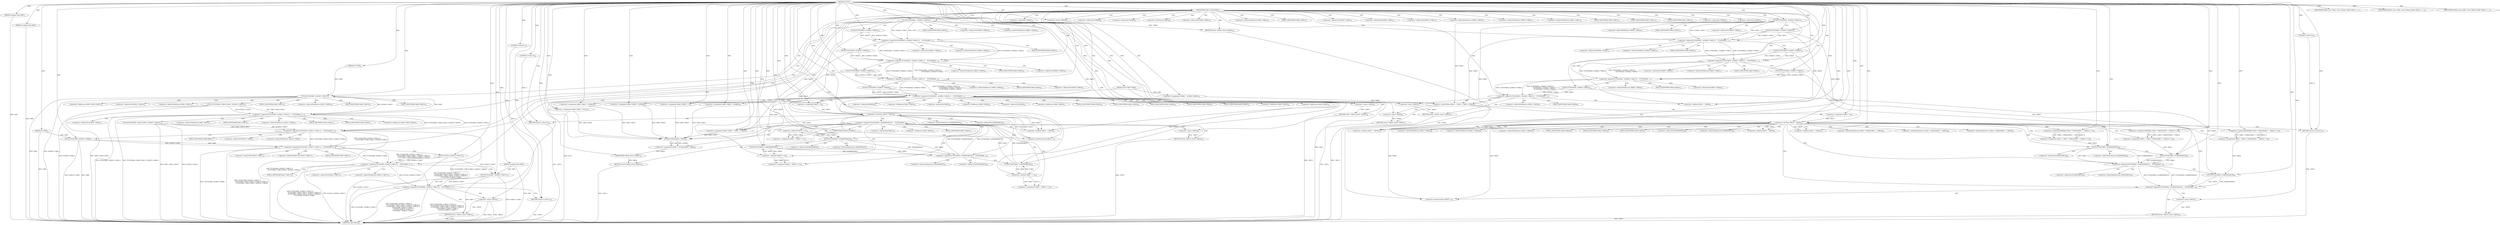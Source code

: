 digraph "FUN1" {  
"8" [label = <(METHOD,FUN1)<SUB>1</SUB>> ]
"393" [label = <(METHOD_RETURN,int)<SUB>1</SUB>> ]
"9" [label = <(PARAM,unsigned long VAR1)<SUB>1</SUB>> ]
"10" [label = <(PARAM,unsigned long VAR2)<SUB>1</SUB>> ]
"11" [label = <(PARAM,struct VAR3 *VAR4)<SUB>2</SUB>> ]
"12" [label = <(PARAM,int VAR5)<SUB>3</SUB>> ]
"13" [label = <(PARAM,int VAR6)<SUB>3</SUB>> ]
"14" [label = <(PARAM,unsigned long VAR7)<SUB>3</SUB>> ]
"17" [label = <(IDENTIFIER,VAR1,switch(VAR1))<SUB>5</SUB>> ]
"20" [label = <(IDENTIFIER,VAR8,{
	case VAR8: {
		struct fbtype VAR9 *VAR10 = (...)<SUB>6</SUB>> ]
"80" [label = <(IDENTIFIER,VAR19,{
	case VAR8: {
		struct fbtype VAR9 *VAR10 = (...)<SUB>18</SUB>> ]
"242" [label = <(IDENTIFIER,VAR38,{
	case VAR8: {
		struct fbtype VAR9 *VAR10 = (...)<SUB>62</SUB>> ]
"390" [label = <(RETURN,return -VAR40;,return -VAR40;)<SUB>96</SUB>> ]
"77" [label = <(RETURN,return 0;,return 0;)<SUB>16</SUB>> ]
"141" [label = <(&lt;operator&gt;.assignment,VAR21.VAR34 = 1)<SUB>38</SUB>> ]
"146" [label = <(&lt;operator&gt;.assignment,VAR21.VAR22 = &amp;VAR22)<SUB>39</SUB>> ]
"152" [label = <(&lt;operator&gt;.assignment,VAR21.VAR23 = &amp;VAR23)<SUB>40</SUB>> ]
"158" [label = <(&lt;operator&gt;.assignment,VAR21.VAR24 = &amp;VAR24)<SUB>41</SUB>> ]
"164" [label = <(&lt;operator&gt;.assignment,VAR21.VAR35 = NULL)<SUB>42</SUB>> ]
"239" [label = <(RETURN,return 0;,return 0;)<SUB>60</SUB>> ]
"255" [label = <(&lt;operator&gt;.assignment,*VAR21 = &amp;VAR4-&gt;VAR21)<SUB>67</SUB>> ]
"387" [label = <(RETURN,return 0;,return 0;)<SUB>93</SUB>> ]
"391" [label = <(&lt;operator&gt;.minus,-VAR40)<SUB>96</SUB>> ]
"24" [label = <(&lt;operator&gt;.logicalOr,FUN2(VAR5, &amp;VAR10-&gt;VAR11) ||
		    FUN3(VAR4-&gt;V...)<SUB>9</SUB>> ]
"78" [label = <(LITERAL,0,return 0;)<SUB>16</SUB>> ]
"103" [label = <(&lt;operator&gt;.logicalOr,FUN4(VAR31, &amp;VAR20-&gt;VAR31) ||
 		    FUN5(VAR32...)<SUB>31</SUB>> ]
"174" [label = <(&lt;operator&gt;.lessThan,VAR33 &lt; VAR32)<SUB>43</SUB>> ]
"177" [label = <(&lt;operator&gt;.postIncrement,VAR33++)<SUB>43</SUB>> ]
"240" [label = <(LITERAL,0,return 0;)<SUB>60</SUB>> ]
"268" [label = <(&lt;operator&gt;.logicalOr,FUN4(VAR31, &amp;VAR20-&gt;VAR31) ||
		    FUN5(VAR32,...)<SUB>74</SUB>> ]
"307" [label = <(&lt;operator&gt;.greaterThan,VAR31 + VAR32 &gt; VAR21-&gt;VAR34)<SUB>81</SUB>> ]
"323" [label = <(&lt;operator&gt;.lessThan,VAR33 &lt; VAR32)<SUB>84</SUB>> ]
"326" [label = <(&lt;operator&gt;.postIncrement,VAR33++)<SUB>84</SUB>> ]
"388" [label = <(LITERAL,0,return 0;)<SUB>93</SUB>> ]
"74" [label = <(RETURN,return -VAR18;,return -VAR18;)<SUB>15</SUB>> ]
"138" [label = <(RETURN,return -VAR18;,return -VAR18;)<SUB>36</SUB>> ]
"171" [label = <(&lt;operator&gt;.assignment,VAR33 = 0)<SUB>43</SUB>> ]
"206" [label = <(&lt;operator&gt;.assignment,VAR22 = VAR25 &lt;&lt; 8)<SUB>51</SUB>> ]
"211" [label = <(&lt;operator&gt;.assignment,VAR23 = VAR26 &lt;&lt; 8)<SUB>52</SUB>> ]
"216" [label = <(&lt;operator&gt;.assignment,VAR24 = VAR27 &lt;&lt; 8)<SUB>53</SUB>> ]
"221" [label = <(&lt;operator&gt;.assignment,VAR21.VAR37 = VAR31 + VAR33)<SUB>55</SUB>> ]
"228" [label = <(&lt;operator&gt;.assignment,VAR36 = FUN6(&amp;VAR21, VAR4))<SUB>56</SUB>> ]
"303" [label = <(RETURN,return -VAR18;,return -VAR18;)<SUB>79</SUB>> ]
"315" [label = <(RETURN,return -VAR40;,return -VAR40;)<SUB>82</SUB>> ]
"320" [label = <(&lt;operator&gt;.assignment,VAR33 = 0)<SUB>84</SUB>> ]
"329" [label = <(&lt;operator&gt;.assignment,VAR22 = VAR21-&gt;VAR22[VAR31 + VAR33] &gt;&gt; 8)<SUB>85</SUB>> ]
"340" [label = <(&lt;operator&gt;.assignment,VAR23 = VAR21-&gt;VAR23[VAR31 + VAR33] &gt;&gt; 8)<SUB>86</SUB>> ]
"351" [label = <(&lt;operator&gt;.assignment,VAR24 = VAR21-&gt;VAR24[VAR31 + VAR33] &gt;&gt; 8)<SUB>87</SUB>> ]
"25" [label = <(&lt;operator&gt;.logicalOr,FUN2(VAR5, &amp;VAR10-&gt;VAR11) ||
		    FUN3(VAR4-&gt;V...)<SUB>9</SUB>> ]
"67" [label = <(FUN3,FUN3(VAR7, &amp;VAR10-&gt;VAR17))<SUB>14</SUB>> ]
"75" [label = <(&lt;operator&gt;.minus,-VAR18)<SUB>15</SUB>> ]
"104" [label = <(&lt;operator&gt;.logicalOr,FUN4(VAR31, &amp;VAR20-&gt;VAR31) ||
 		    FUN5(VAR32...)<SUB>31</SUB>> ]
"131" [label = <(FUN5,FUN5(VAR30, &amp;VAR20-&gt;VAR24))<SUB>35</SUB>> ]
"139" [label = <(&lt;operator&gt;.minus,-VAR18)<SUB>36</SUB>> ]
"182" [label = <(&lt;operator&gt;.logicalOr,FUN4(VAR25, &amp;VAR28[VAR33]) ||
			    FUN4(VAR26...)<SUB>46</SUB>> ]
"235" [label = <(IDENTIFIER,VAR36,if (VAR36))<SUB>57</SUB>> ]
"269" [label = <(&lt;operator&gt;.logicalOr,FUN4(VAR31, &amp;VAR20-&gt;VAR31) ||
		    FUN5(VAR32,...)<SUB>74</SUB>> ]
"296" [label = <(FUN5,FUN5(VAR30, &amp;VAR20-&gt;VAR24))<SUB>78</SUB>> ]
"304" [label = <(&lt;operator&gt;.minus,-VAR18)<SUB>79</SUB>> ]
"308" [label = <(&lt;operator&gt;.addition,VAR31 + VAR32)<SUB>81</SUB>> ]
"316" [label = <(&lt;operator&gt;.minus,-VAR40)<SUB>82</SUB>> ]
"363" [label = <(&lt;operator&gt;.logicalOr,FUN2(VAR22, &amp;VAR28[VAR33]) ||
			    FUN2(VAR23...)<SUB>88</SUB>> ]
"26" [label = <(&lt;operator&gt;.logicalOr,FUN2(VAR5, &amp;VAR10-&gt;VAR11) ||
		    FUN3(VAR4-&gt;V...)<SUB>9</SUB>> ]
"61" [label = <(FUN3,FUN3(0, &amp;VAR10-&gt;VAR17))<SUB>13</SUB>> ]
"105" [label = <(&lt;operator&gt;.logicalOr,FUN4(VAR31, &amp;VAR20-&gt;VAR31) ||
 		    FUN5(VAR32...)<SUB>31</SUB>> ]
"125" [label = <(FUN5,FUN5(VAR29, &amp;VAR20-&gt;VAR23))<SUB>34</SUB>> ]
"203" [label = <(RETURN,return -VAR18;,return -VAR18;)<SUB>49</SUB>> ]
"208" [label = <(&lt;operator&gt;.shiftLeft,VAR25 &lt;&lt; 8)<SUB>51</SUB>> ]
"213" [label = <(&lt;operator&gt;.shiftLeft,VAR26 &lt;&lt; 8)<SUB>52</SUB>> ]
"218" [label = <(&lt;operator&gt;.shiftLeft,VAR27 &lt;&lt; 8)<SUB>53</SUB>> ]
"225" [label = <(&lt;operator&gt;.addition,VAR31 + VAR33)<SUB>55</SUB>> ]
"230" [label = <(FUN6,FUN6(&amp;VAR21, VAR4))<SUB>56</SUB>> ]
"237" [label = <(RETURN,return VAR36;,return VAR36;)<SUB>58</SUB>> ]
"270" [label = <(&lt;operator&gt;.logicalOr,FUN4(VAR31, &amp;VAR20-&gt;VAR31) ||
		    FUN5(VAR32,...)<SUB>74</SUB>> ]
"290" [label = <(FUN5,FUN5(VAR29, &amp;VAR20-&gt;VAR23))<SUB>77</SUB>> ]
"331" [label = <(&lt;operator&gt;.arithmeticShiftRight,VAR21-&gt;VAR22[VAR31 + VAR33] &gt;&gt; 8)<SUB>85</SUB>> ]
"342" [label = <(&lt;operator&gt;.arithmeticShiftRight,VAR21-&gt;VAR23[VAR31 + VAR33] &gt;&gt; 8)<SUB>86</SUB>> ]
"353" [label = <(&lt;operator&gt;.arithmeticShiftRight,VAR21-&gt;VAR24[VAR31 + VAR33] &gt;&gt; 8)<SUB>87</SUB>> ]
"384" [label = <(RETURN,return -VAR18;,return -VAR18;)<SUB>91</SUB>> ]
"27" [label = <(&lt;operator&gt;.logicalOr,FUN2(VAR5, &amp;VAR10-&gt;VAR11) ||
		    FUN3(VAR4-&gt;V...)<SUB>9</SUB>> ]
"55" [label = <(FUN3,FUN3(VAR6, &amp;VAR10-&gt;VAR6))<SUB>12</SUB>> ]
"106" [label = <(&lt;operator&gt;.logicalOr,FUN4(VAR31, &amp;VAR20-&gt;VAR31) ||
 		    FUN5(VAR32...)<SUB>31</SUB>> ]
"119" [label = <(FUN5,FUN5(VAR28, &amp;VAR20-&gt;VAR22))<SUB>33</SUB>> ]
"183" [label = <(&lt;operator&gt;.logicalOr,FUN4(VAR25, &amp;VAR28[VAR33]) ||
			    FUN4(VAR26...)<SUB>46</SUB>> ]
"196" [label = <(FUN4,FUN4(VAR27, &amp;VAR30[VAR33]))<SUB>48</SUB>> ]
"204" [label = <(&lt;operator&gt;.minus,-VAR18)<SUB>49</SUB>> ]
"238" [label = <(IDENTIFIER,VAR36,return VAR36;)<SUB>58</SUB>> ]
"271" [label = <(&lt;operator&gt;.logicalOr,FUN4(VAR31, &amp;VAR20-&gt;VAR31) ||
		    FUN5(VAR32,...)<SUB>74</SUB>> ]
"284" [label = <(FUN5,FUN5(VAR28, &amp;VAR20-&gt;VAR22))<SUB>76</SUB>> ]
"364" [label = <(&lt;operator&gt;.logicalOr,FUN2(VAR22, &amp;VAR28[VAR33]) ||
			    FUN2(VAR23...)<SUB>88</SUB>> ]
"377" [label = <(FUN2,FUN2(VAR24, &amp;VAR30[VAR33]))<SUB>90</SUB>> ]
"385" [label = <(&lt;operator&gt;.minus,-VAR18)<SUB>91</SUB>> ]
"28" [label = <(&lt;operator&gt;.logicalOr,FUN2(VAR5, &amp;VAR10-&gt;VAR11) ||
		    FUN3(VAR4-&gt;V...)<SUB>9</SUB>> ]
"45" [label = <(FUN3,FUN3(VAR4-&gt;VAR12.VAR15, &amp;VAR10-&gt;VAR16))<SUB>11</SUB>> ]
"107" [label = <(FUN4,FUN4(VAR31, &amp;VAR20-&gt;VAR31))<SUB>31</SUB>> ]
"113" [label = <(FUN5,FUN5(VAR32, &amp;VAR20-&gt;VAR32))<SUB>32</SUB>> ]
"184" [label = <(FUN4,FUN4(VAR25, &amp;VAR28[VAR33]))<SUB>46</SUB>> ]
"190" [label = <(FUN4,FUN4(VAR26, &amp;VAR29[VAR33]))<SUB>47</SUB>> ]
"272" [label = <(FUN4,FUN4(VAR31, &amp;VAR20-&gt;VAR31))<SUB>74</SUB>> ]
"278" [label = <(FUN5,FUN5(VAR32, &amp;VAR20-&gt;VAR32))<SUB>75</SUB>> ]
"336" [label = <(&lt;operator&gt;.addition,VAR31 + VAR33)<SUB>85</SUB>> ]
"347" [label = <(&lt;operator&gt;.addition,VAR31 + VAR33)<SUB>86</SUB>> ]
"358" [label = <(&lt;operator&gt;.addition,VAR31 + VAR33)<SUB>87</SUB>> ]
"365" [label = <(FUN2,FUN2(VAR22, &amp;VAR28[VAR33]))<SUB>88</SUB>> ]
"371" [label = <(FUN2,FUN2(VAR23, &amp;VAR29[VAR33]))<SUB>89</SUB>> ]
"29" [label = <(FUN2,FUN2(VAR5, &amp;VAR10-&gt;VAR11))<SUB>9</SUB>> ]
"35" [label = <(FUN3,FUN3(VAR4-&gt;VAR12.VAR13, &amp;VAR10-&gt;VAR14))<SUB>10</SUB>> ]
"91" [label = <(&lt;operator&gt;.indirection,*VAR28)<SUB>23</SUB>> ]
"94" [label = <(&lt;operator&gt;.indirection,*VAR29)<SUB>24</SUB>> ]
"97" [label = <(&lt;operator&gt;.indirection,*VAR30)<SUB>25</SUB>> ]
"246" [label = <(&lt;operator&gt;.indirection,*VAR28)<SUB>64</SUB>> ]
"249" [label = <(&lt;operator&gt;.indirection,*VAR29)<SUB>65</SUB>> ]
"252" [label = <(&lt;operator&gt;.indirection,*VAR30)<SUB>66</SUB>> ]
"142" [label = <(&lt;operator&gt;.fieldAccess,VAR21.VAR34)<SUB>38</SUB>> ]
"147" [label = <(&lt;operator&gt;.fieldAccess,VAR21.VAR22)<SUB>39</SUB>> ]
"150" [label = <(&lt;operator&gt;.addressOf,&amp;VAR22)<SUB>39</SUB>> ]
"153" [label = <(&lt;operator&gt;.fieldAccess,VAR21.VAR23)<SUB>40</SUB>> ]
"156" [label = <(&lt;operator&gt;.addressOf,&amp;VAR23)<SUB>40</SUB>> ]
"159" [label = <(&lt;operator&gt;.fieldAccess,VAR21.VAR24)<SUB>41</SUB>> ]
"162" [label = <(&lt;operator&gt;.addressOf,&amp;VAR24)<SUB>41</SUB>> ]
"165" [label = <(&lt;operator&gt;.fieldAccess,VAR21.VAR35)<SUB>42</SUB>> ]
"257" [label = <(&lt;operator&gt;.addressOf,&amp;VAR4-&gt;VAR21)<SUB>67</SUB>> ]
"144" [label = <(FIELD_IDENTIFIER,VAR34,VAR34)<SUB>38</SUB>> ]
"149" [label = <(FIELD_IDENTIFIER,VAR22,VAR22)<SUB>39</SUB>> ]
"155" [label = <(FIELD_IDENTIFIER,VAR23,VAR23)<SUB>40</SUB>> ]
"161" [label = <(FIELD_IDENTIFIER,VAR24,VAR24)<SUB>41</SUB>> ]
"167" [label = <(FIELD_IDENTIFIER,VAR35,VAR35)<SUB>42</SUB>> ]
"258" [label = <(&lt;operator&gt;.indirectFieldAccess,VAR4-&gt;VAR21)<SUB>67</SUB>> ]
"311" [label = <(&lt;operator&gt;.indirectFieldAccess,VAR21-&gt;VAR34)<SUB>81</SUB>> ]
"69" [label = <(&lt;operator&gt;.addressOf,&amp;VAR10-&gt;VAR17)<SUB>14</SUB>> ]
"133" [label = <(&lt;operator&gt;.addressOf,&amp;VAR20-&gt;VAR24)<SUB>35</SUB>> ]
"222" [label = <(&lt;operator&gt;.fieldAccess,VAR21.VAR37)<SUB>55</SUB>> ]
"260" [label = <(FIELD_IDENTIFIER,VAR21,VAR21)<SUB>67</SUB>> ]
"298" [label = <(&lt;operator&gt;.addressOf,&amp;VAR20-&gt;VAR24)<SUB>78</SUB>> ]
"313" [label = <(FIELD_IDENTIFIER,VAR34,VAR34)<SUB>81</SUB>> ]
"63" [label = <(&lt;operator&gt;.addressOf,&amp;VAR10-&gt;VAR17)<SUB>13</SUB>> ]
"70" [label = <(&lt;operator&gt;.indirectFieldAccess,VAR10-&gt;VAR17)<SUB>14</SUB>> ]
"127" [label = <(&lt;operator&gt;.addressOf,&amp;VAR20-&gt;VAR23)<SUB>34</SUB>> ]
"134" [label = <(&lt;operator&gt;.indirectFieldAccess,VAR20-&gt;VAR24)<SUB>35</SUB>> ]
"224" [label = <(FIELD_IDENTIFIER,VAR37,VAR37)<SUB>55</SUB>> ]
"231" [label = <(&lt;operator&gt;.addressOf,&amp;VAR21)<SUB>56</SUB>> ]
"292" [label = <(&lt;operator&gt;.addressOf,&amp;VAR20-&gt;VAR23)<SUB>77</SUB>> ]
"299" [label = <(&lt;operator&gt;.indirectFieldAccess,VAR20-&gt;VAR24)<SUB>78</SUB>> ]
"332" [label = <(&lt;operator&gt;.indirectIndexAccess,VAR21-&gt;VAR22[VAR31 + VAR33])<SUB>85</SUB>> ]
"343" [label = <(&lt;operator&gt;.indirectIndexAccess,VAR21-&gt;VAR23[VAR31 + VAR33])<SUB>86</SUB>> ]
"354" [label = <(&lt;operator&gt;.indirectIndexAccess,VAR21-&gt;VAR24[VAR31 + VAR33])<SUB>87</SUB>> ]
"57" [label = <(&lt;operator&gt;.addressOf,&amp;VAR10-&gt;VAR6)<SUB>12</SUB>> ]
"64" [label = <(&lt;operator&gt;.indirectFieldAccess,VAR10-&gt;VAR17)<SUB>13</SUB>> ]
"72" [label = <(FIELD_IDENTIFIER,VAR17,VAR17)<SUB>14</SUB>> ]
"121" [label = <(&lt;operator&gt;.addressOf,&amp;VAR20-&gt;VAR22)<SUB>33</SUB>> ]
"128" [label = <(&lt;operator&gt;.indirectFieldAccess,VAR20-&gt;VAR23)<SUB>34</SUB>> ]
"136" [label = <(FIELD_IDENTIFIER,VAR24,VAR24)<SUB>35</SUB>> ]
"198" [label = <(&lt;operator&gt;.addressOf,&amp;VAR30[VAR33])<SUB>48</SUB>> ]
"286" [label = <(&lt;operator&gt;.addressOf,&amp;VAR20-&gt;VAR22)<SUB>76</SUB>> ]
"293" [label = <(&lt;operator&gt;.indirectFieldAccess,VAR20-&gt;VAR23)<SUB>77</SUB>> ]
"301" [label = <(FIELD_IDENTIFIER,VAR24,VAR24)<SUB>78</SUB>> ]
"333" [label = <(&lt;operator&gt;.indirectFieldAccess,VAR21-&gt;VAR22)<SUB>85</SUB>> ]
"344" [label = <(&lt;operator&gt;.indirectFieldAccess,VAR21-&gt;VAR23)<SUB>86</SUB>> ]
"355" [label = <(&lt;operator&gt;.indirectFieldAccess,VAR21-&gt;VAR24)<SUB>87</SUB>> ]
"379" [label = <(&lt;operator&gt;.addressOf,&amp;VAR30[VAR33])<SUB>90</SUB>> ]
"46" [label = <(&lt;operator&gt;.fieldAccess,VAR4-&gt;VAR12.VAR15)<SUB>11</SUB>> ]
"51" [label = <(&lt;operator&gt;.addressOf,&amp;VAR10-&gt;VAR16)<SUB>11</SUB>> ]
"58" [label = <(&lt;operator&gt;.indirectFieldAccess,VAR10-&gt;VAR6)<SUB>12</SUB>> ]
"66" [label = <(FIELD_IDENTIFIER,VAR17,VAR17)<SUB>13</SUB>> ]
"109" [label = <(&lt;operator&gt;.addressOf,&amp;VAR20-&gt;VAR31)<SUB>31</SUB>> ]
"115" [label = <(&lt;operator&gt;.addressOf,&amp;VAR20-&gt;VAR32)<SUB>32</SUB>> ]
"122" [label = <(&lt;operator&gt;.indirectFieldAccess,VAR20-&gt;VAR22)<SUB>33</SUB>> ]
"130" [label = <(FIELD_IDENTIFIER,VAR23,VAR23)<SUB>34</SUB>> ]
"186" [label = <(&lt;operator&gt;.addressOf,&amp;VAR28[VAR33])<SUB>46</SUB>> ]
"192" [label = <(&lt;operator&gt;.addressOf,&amp;VAR29[VAR33])<SUB>47</SUB>> ]
"199" [label = <(&lt;operator&gt;.indirectIndexAccess,VAR30[VAR33])<SUB>48</SUB>> ]
"274" [label = <(&lt;operator&gt;.addressOf,&amp;VAR20-&gt;VAR31)<SUB>74</SUB>> ]
"280" [label = <(&lt;operator&gt;.addressOf,&amp;VAR20-&gt;VAR32)<SUB>75</SUB>> ]
"287" [label = <(&lt;operator&gt;.indirectFieldAccess,VAR20-&gt;VAR22)<SUB>76</SUB>> ]
"295" [label = <(FIELD_IDENTIFIER,VAR23,VAR23)<SUB>77</SUB>> ]
"335" [label = <(FIELD_IDENTIFIER,VAR22,VAR22)<SUB>85</SUB>> ]
"346" [label = <(FIELD_IDENTIFIER,VAR23,VAR23)<SUB>86</SUB>> ]
"357" [label = <(FIELD_IDENTIFIER,VAR24,VAR24)<SUB>87</SUB>> ]
"367" [label = <(&lt;operator&gt;.addressOf,&amp;VAR28[VAR33])<SUB>88</SUB>> ]
"373" [label = <(&lt;operator&gt;.addressOf,&amp;VAR29[VAR33])<SUB>89</SUB>> ]
"380" [label = <(&lt;operator&gt;.indirectIndexAccess,VAR30[VAR33])<SUB>90</SUB>> ]
"31" [label = <(&lt;operator&gt;.addressOf,&amp;VAR10-&gt;VAR11)<SUB>9</SUB>> ]
"36" [label = <(&lt;operator&gt;.fieldAccess,VAR4-&gt;VAR12.VAR13)<SUB>10</SUB>> ]
"41" [label = <(&lt;operator&gt;.addressOf,&amp;VAR10-&gt;VAR14)<SUB>10</SUB>> ]
"47" [label = <(&lt;operator&gt;.indirectFieldAccess,VAR4-&gt;VAR12)<SUB>11</SUB>> ]
"50" [label = <(FIELD_IDENTIFIER,VAR15,VAR15)<SUB>11</SUB>> ]
"52" [label = <(&lt;operator&gt;.indirectFieldAccess,VAR10-&gt;VAR16)<SUB>11</SUB>> ]
"60" [label = <(FIELD_IDENTIFIER,VAR6,VAR6)<SUB>12</SUB>> ]
"110" [label = <(&lt;operator&gt;.indirectFieldAccess,VAR20-&gt;VAR31)<SUB>31</SUB>> ]
"116" [label = <(&lt;operator&gt;.indirectFieldAccess,VAR20-&gt;VAR32)<SUB>32</SUB>> ]
"124" [label = <(FIELD_IDENTIFIER,VAR22,VAR22)<SUB>33</SUB>> ]
"187" [label = <(&lt;operator&gt;.indirectIndexAccess,VAR28[VAR33])<SUB>46</SUB>> ]
"193" [label = <(&lt;operator&gt;.indirectIndexAccess,VAR29[VAR33])<SUB>47</SUB>> ]
"275" [label = <(&lt;operator&gt;.indirectFieldAccess,VAR20-&gt;VAR31)<SUB>74</SUB>> ]
"281" [label = <(&lt;operator&gt;.indirectFieldAccess,VAR20-&gt;VAR32)<SUB>75</SUB>> ]
"289" [label = <(FIELD_IDENTIFIER,VAR22,VAR22)<SUB>76</SUB>> ]
"368" [label = <(&lt;operator&gt;.indirectIndexAccess,VAR28[VAR33])<SUB>88</SUB>> ]
"374" [label = <(&lt;operator&gt;.indirectIndexAccess,VAR29[VAR33])<SUB>89</SUB>> ]
"32" [label = <(&lt;operator&gt;.indirectFieldAccess,VAR10-&gt;VAR11)<SUB>9</SUB>> ]
"37" [label = <(&lt;operator&gt;.indirectFieldAccess,VAR4-&gt;VAR12)<SUB>10</SUB>> ]
"40" [label = <(FIELD_IDENTIFIER,VAR13,VAR13)<SUB>10</SUB>> ]
"42" [label = <(&lt;operator&gt;.indirectFieldAccess,VAR10-&gt;VAR14)<SUB>10</SUB>> ]
"49" [label = <(FIELD_IDENTIFIER,VAR12,VAR12)<SUB>11</SUB>> ]
"54" [label = <(FIELD_IDENTIFIER,VAR16,VAR16)<SUB>11</SUB>> ]
"112" [label = <(FIELD_IDENTIFIER,VAR31,VAR31)<SUB>31</SUB>> ]
"118" [label = <(FIELD_IDENTIFIER,VAR32,VAR32)<SUB>32</SUB>> ]
"277" [label = <(FIELD_IDENTIFIER,VAR31,VAR31)<SUB>74</SUB>> ]
"283" [label = <(FIELD_IDENTIFIER,VAR32,VAR32)<SUB>75</SUB>> ]
"34" [label = <(FIELD_IDENTIFIER,VAR11,VAR11)<SUB>9</SUB>> ]
"39" [label = <(FIELD_IDENTIFIER,VAR12,VAR12)<SUB>10</SUB>> ]
"44" [label = <(FIELD_IDENTIFIER,VAR14,VAR14)<SUB>10</SUB>> ]
  "74" -> "393"  [ label = "DDG: &lt;RET&gt;"] 
  "77" -> "393"  [ label = "DDG: &lt;RET&gt;"] 
  "239" -> "393"  [ label = "DDG: &lt;RET&gt;"] 
  "237" -> "393"  [ label = "DDG: &lt;RET&gt;"] 
  "315" -> "393"  [ label = "DDG: &lt;RET&gt;"] 
  "203" -> "393"  [ label = "DDG: &lt;RET&gt;"] 
  "303" -> "393"  [ label = "DDG: &lt;RET&gt;"] 
  "387" -> "393"  [ label = "DDG: &lt;RET&gt;"] 
  "390" -> "393"  [ label = "DDG: &lt;RET&gt;"] 
  "384" -> "393"  [ label = "DDG: &lt;RET&gt;"] 
  "138" -> "393"  [ label = "DDG: &lt;RET&gt;"] 
  "9" -> "393"  [ label = "DDG: VAR1"] 
  "10" -> "393"  [ label = "DDG: VAR2"] 
  "11" -> "393"  [ label = "DDG: VAR4"] 
  "13" -> "393"  [ label = "DDG: VAR6"] 
  "14" -> "393"  [ label = "DDG: VAR7"] 
  "29" -> "393"  [ label = "DDG: VAR5"] 
  "29" -> "393"  [ label = "DDG: &amp;VAR10-&gt;VAR11"] 
  "28" -> "393"  [ label = "DDG: FUN2(VAR5, &amp;VAR10-&gt;VAR11)"] 
  "35" -> "393"  [ label = "DDG: VAR4-&gt;VAR12.VAR13"] 
  "35" -> "393"  [ label = "DDG: &amp;VAR10-&gt;VAR14"] 
  "28" -> "393"  [ label = "DDG: FUN3(VAR4-&gt;VAR12.VAR13, &amp;VAR10-&gt;VAR14)"] 
  "27" -> "393"  [ label = "DDG: FUN2(VAR5, &amp;VAR10-&gt;VAR11) ||
		    FUN3(VAR4-&gt;VAR12.VAR13, &amp;VAR10-&gt;VAR14)"] 
  "45" -> "393"  [ label = "DDG: VAR4-&gt;VAR12.VAR15"] 
  "45" -> "393"  [ label = "DDG: &amp;VAR10-&gt;VAR16"] 
  "27" -> "393"  [ label = "DDG: FUN3(VAR4-&gt;VAR12.VAR15, &amp;VAR10-&gt;VAR16)"] 
  "26" -> "393"  [ label = "DDG: FUN2(VAR5, &amp;VAR10-&gt;VAR11) ||
		    FUN3(VAR4-&gt;VAR12.VAR13, &amp;VAR10-&gt;VAR14) ||
		    FUN3(VAR4-&gt;VAR12.VAR15, &amp;VAR10-&gt;VAR16)"] 
  "55" -> "393"  [ label = "DDG: VAR6"] 
  "55" -> "393"  [ label = "DDG: &amp;VAR10-&gt;VAR6"] 
  "26" -> "393"  [ label = "DDG: FUN3(VAR6, &amp;VAR10-&gt;VAR6)"] 
  "25" -> "393"  [ label = "DDG: FUN2(VAR5, &amp;VAR10-&gt;VAR11) ||
		    FUN3(VAR4-&gt;VAR12.VAR13, &amp;VAR10-&gt;VAR14) ||
		    FUN3(VAR4-&gt;VAR12.VAR15, &amp;VAR10-&gt;VAR16) ||
		    FUN3(VAR6, &amp;VAR10-&gt;VAR6)"] 
  "61" -> "393"  [ label = "DDG: &amp;VAR10-&gt;VAR17"] 
  "25" -> "393"  [ label = "DDG: FUN3(0, &amp;VAR10-&gt;VAR17)"] 
  "24" -> "393"  [ label = "DDG: FUN2(VAR5, &amp;VAR10-&gt;VAR11) ||
		    FUN3(VAR4-&gt;VAR12.VAR13, &amp;VAR10-&gt;VAR14) ||
		    FUN3(VAR4-&gt;VAR12.VAR15, &amp;VAR10-&gt;VAR16) ||
		    FUN3(VAR6, &amp;VAR10-&gt;VAR6) ||
		    FUN3(0, &amp;VAR10-&gt;VAR17)"] 
  "67" -> "393"  [ label = "DDG: VAR7"] 
  "67" -> "393"  [ label = "DDG: &amp;VAR10-&gt;VAR17"] 
  "24" -> "393"  [ label = "DDG: FUN3(VAR7, &amp;VAR10-&gt;VAR17)"] 
  "24" -> "393"  [ label = "DDG: FUN2(VAR5, &amp;VAR10-&gt;VAR11) ||
		    FUN3(VAR4-&gt;VAR12.VAR13, &amp;VAR10-&gt;VAR14) ||
		    FUN3(VAR4-&gt;VAR12.VAR15, &amp;VAR10-&gt;VAR16) ||
		    FUN3(VAR6, &amp;VAR10-&gt;VAR6) ||
		    FUN3(0, &amp;VAR10-&gt;VAR17) ||
		    FUN3(VAR7, &amp;VAR10-&gt;VAR17)"] 
  "75" -> "393"  [ label = "DDG: VAR18"] 
  "75" -> "393"  [ label = "DDG: -VAR18"] 
  "164" -> "393"  [ label = "DDG: NULL"] 
  "8" -> "9"  [ label = "DDG: "] 
  "8" -> "10"  [ label = "DDG: "] 
  "8" -> "11"  [ label = "DDG: "] 
  "8" -> "12"  [ label = "DDG: "] 
  "8" -> "13"  [ label = "DDG: "] 
  "8" -> "14"  [ label = "DDG: "] 
  "8" -> "17"  [ label = "DDG: "] 
  "8" -> "20"  [ label = "DDG: "] 
  "8" -> "80"  [ label = "DDG: "] 
  "8" -> "242"  [ label = "DDG: "] 
  "391" -> "390"  [ label = "DDG: -VAR40"] 
  "78" -> "77"  [ label = "DDG: 0"] 
  "8" -> "77"  [ label = "DDG: "] 
  "8" -> "141"  [ label = "DDG: "] 
  "8" -> "146"  [ label = "DDG: "] 
  "8" -> "152"  [ label = "DDG: "] 
  "8" -> "158"  [ label = "DDG: "] 
  "8" -> "164"  [ label = "DDG: "] 
  "240" -> "239"  [ label = "DDG: 0"] 
  "8" -> "239"  [ label = "DDG: "] 
  "11" -> "255"  [ label = "DDG: VAR4"] 
  "388" -> "387"  [ label = "DDG: 0"] 
  "8" -> "387"  [ label = "DDG: "] 
  "8" -> "78"  [ label = "DDG: "] 
  "8" -> "240"  [ label = "DDG: "] 
  "8" -> "388"  [ label = "DDG: "] 
  "8" -> "391"  [ label = "DDG: "] 
  "25" -> "24"  [ label = "DDG: FUN2(VAR5, &amp;VAR10-&gt;VAR11) ||
		    FUN3(VAR4-&gt;VAR12.VAR13, &amp;VAR10-&gt;VAR14) ||
		    FUN3(VAR4-&gt;VAR12.VAR15, &amp;VAR10-&gt;VAR16) ||
		    FUN3(VAR6, &amp;VAR10-&gt;VAR6)"] 
  "25" -> "24"  [ label = "DDG: FUN3(0, &amp;VAR10-&gt;VAR17)"] 
  "67" -> "24"  [ label = "DDG: VAR7"] 
  "67" -> "24"  [ label = "DDG: &amp;VAR10-&gt;VAR17"] 
  "75" -> "74"  [ label = "DDG: -VAR18"] 
  "104" -> "103"  [ label = "DDG: FUN4(VAR31, &amp;VAR20-&gt;VAR31) ||
 		    FUN5(VAR32, &amp;VAR20-&gt;VAR32) ||
		    FUN5(VAR28, &amp;VAR20-&gt;VAR22)"] 
  "104" -> "103"  [ label = "DDG: FUN5(VAR29, &amp;VAR20-&gt;VAR23)"] 
  "131" -> "103"  [ label = "DDG: VAR30"] 
  "131" -> "103"  [ label = "DDG: &amp;VAR20-&gt;VAR24"] 
  "139" -> "138"  [ label = "DDG: -VAR18"] 
  "8" -> "171"  [ label = "DDG: "] 
  "171" -> "174"  [ label = "DDG: VAR33"] 
  "177" -> "174"  [ label = "DDG: VAR33"] 
  "8" -> "174"  [ label = "DDG: "] 
  "113" -> "174"  [ label = "DDG: VAR32"] 
  "8" -> "177"  [ label = "DDG: "] 
  "174" -> "177"  [ label = "DDG: VAR33"] 
  "208" -> "206"  [ label = "DDG: VAR25"] 
  "208" -> "206"  [ label = "DDG: 8"] 
  "213" -> "211"  [ label = "DDG: VAR26"] 
  "213" -> "211"  [ label = "DDG: 8"] 
  "218" -> "216"  [ label = "DDG: VAR27"] 
  "218" -> "216"  [ label = "DDG: 8"] 
  "107" -> "221"  [ label = "DDG: VAR31"] 
  "8" -> "221"  [ label = "DDG: "] 
  "174" -> "221"  [ label = "DDG: VAR33"] 
  "230" -> "228"  [ label = "DDG: &amp;VAR21"] 
  "230" -> "228"  [ label = "DDG: VAR4"] 
  "269" -> "268"  [ label = "DDG: FUN4(VAR31, &amp;VAR20-&gt;VAR31) ||
		    FUN5(VAR32, &amp;VAR20-&gt;VAR32) ||
		    FUN5(VAR28, &amp;VAR20-&gt;VAR22)"] 
  "269" -> "268"  [ label = "DDG: FUN5(VAR29, &amp;VAR20-&gt;VAR23)"] 
  "296" -> "268"  [ label = "DDG: VAR30"] 
  "296" -> "268"  [ label = "DDG: &amp;VAR20-&gt;VAR24"] 
  "304" -> "303"  [ label = "DDG: -VAR18"] 
  "272" -> "307"  [ label = "DDG: VAR31"] 
  "8" -> "307"  [ label = "DDG: "] 
  "278" -> "307"  [ label = "DDG: VAR32"] 
  "255" -> "307"  [ label = "DDG: VAR21"] 
  "316" -> "315"  [ label = "DDG: -VAR40"] 
  "8" -> "320"  [ label = "DDG: "] 
  "320" -> "323"  [ label = "DDG: VAR33"] 
  "326" -> "323"  [ label = "DDG: VAR33"] 
  "8" -> "323"  [ label = "DDG: "] 
  "278" -> "323"  [ label = "DDG: VAR32"] 
  "8" -> "326"  [ label = "DDG: "] 
  "323" -> "326"  [ label = "DDG: VAR33"] 
  "331" -> "329"  [ label = "DDG: VAR21-&gt;VAR22[VAR31 + VAR33]"] 
  "331" -> "329"  [ label = "DDG: 8"] 
  "342" -> "340"  [ label = "DDG: VAR21-&gt;VAR23[VAR31 + VAR33]"] 
  "342" -> "340"  [ label = "DDG: 8"] 
  "353" -> "351"  [ label = "DDG: VAR21-&gt;VAR24[VAR31 + VAR33]"] 
  "353" -> "351"  [ label = "DDG: 8"] 
  "26" -> "25"  [ label = "DDG: FUN2(VAR5, &amp;VAR10-&gt;VAR11) ||
		    FUN3(VAR4-&gt;VAR12.VAR13, &amp;VAR10-&gt;VAR14) ||
		    FUN3(VAR4-&gt;VAR12.VAR15, &amp;VAR10-&gt;VAR16)"] 
  "26" -> "25"  [ label = "DDG: FUN3(VAR6, &amp;VAR10-&gt;VAR6)"] 
  "61" -> "25"  [ label = "DDG: 0"] 
  "61" -> "25"  [ label = "DDG: &amp;VAR10-&gt;VAR17"] 
  "14" -> "67"  [ label = "DDG: VAR7"] 
  "8" -> "67"  [ label = "DDG: "] 
  "61" -> "67"  [ label = "DDG: &amp;VAR10-&gt;VAR17"] 
  "105" -> "104"  [ label = "DDG: FUN4(VAR31, &amp;VAR20-&gt;VAR31) ||
 		    FUN5(VAR32, &amp;VAR20-&gt;VAR32)"] 
  "105" -> "104"  [ label = "DDG: FUN5(VAR28, &amp;VAR20-&gt;VAR22)"] 
  "125" -> "104"  [ label = "DDG: VAR29"] 
  "125" -> "104"  [ label = "DDG: &amp;VAR20-&gt;VAR23"] 
  "8" -> "131"  [ label = "DDG: "] 
  "8" -> "235"  [ label = "DDG: "] 
  "270" -> "269"  [ label = "DDG: FUN4(VAR31, &amp;VAR20-&gt;VAR31) ||
		    FUN5(VAR32, &amp;VAR20-&gt;VAR32)"] 
  "270" -> "269"  [ label = "DDG: FUN5(VAR28, &amp;VAR20-&gt;VAR22)"] 
  "290" -> "269"  [ label = "DDG: VAR29"] 
  "290" -> "269"  [ label = "DDG: &amp;VAR20-&gt;VAR23"] 
  "8" -> "296"  [ label = "DDG: "] 
  "272" -> "308"  [ label = "DDG: VAR31"] 
  "8" -> "308"  [ label = "DDG: "] 
  "278" -> "308"  [ label = "DDG: VAR32"] 
  "27" -> "26"  [ label = "DDG: FUN2(VAR5, &amp;VAR10-&gt;VAR11) ||
		    FUN3(VAR4-&gt;VAR12.VAR13, &amp;VAR10-&gt;VAR14)"] 
  "27" -> "26"  [ label = "DDG: FUN3(VAR4-&gt;VAR12.VAR15, &amp;VAR10-&gt;VAR16)"] 
  "55" -> "26"  [ label = "DDG: VAR6"] 
  "55" -> "26"  [ label = "DDG: &amp;VAR10-&gt;VAR6"] 
  "8" -> "61"  [ label = "DDG: "] 
  "8" -> "75"  [ label = "DDG: "] 
  "106" -> "105"  [ label = "DDG: FUN4(VAR31, &amp;VAR20-&gt;VAR31)"] 
  "106" -> "105"  [ label = "DDG: FUN5(VAR32, &amp;VAR20-&gt;VAR32)"] 
  "119" -> "105"  [ label = "DDG: VAR28"] 
  "119" -> "105"  [ label = "DDG: &amp;VAR20-&gt;VAR22"] 
  "8" -> "125"  [ label = "DDG: "] 
  "8" -> "139"  [ label = "DDG: "] 
  "183" -> "182"  [ label = "DDG: FUN4(VAR25, &amp;VAR28[VAR33])"] 
  "183" -> "182"  [ label = "DDG: FUN4(VAR26, &amp;VAR29[VAR33])"] 
  "196" -> "182"  [ label = "DDG: VAR27"] 
  "196" -> "182"  [ label = "DDG: &amp;VAR30[VAR33]"] 
  "204" -> "203"  [ label = "DDG: -VAR18"] 
  "184" -> "208"  [ label = "DDG: VAR25"] 
  "8" -> "208"  [ label = "DDG: "] 
  "190" -> "213"  [ label = "DDG: VAR26"] 
  "8" -> "213"  [ label = "DDG: "] 
  "196" -> "218"  [ label = "DDG: VAR27"] 
  "8" -> "218"  [ label = "DDG: "] 
  "107" -> "225"  [ label = "DDG: VAR31"] 
  "8" -> "225"  [ label = "DDG: "] 
  "174" -> "225"  [ label = "DDG: VAR33"] 
  "141" -> "230"  [ label = "DDG: VAR21.VAR34"] 
  "146" -> "230"  [ label = "DDG: VAR21.VAR22"] 
  "152" -> "230"  [ label = "DDG: VAR21.VAR23"] 
  "158" -> "230"  [ label = "DDG: VAR21.VAR24"] 
  "164" -> "230"  [ label = "DDG: VAR21.VAR35"] 
  "221" -> "230"  [ label = "DDG: VAR21.VAR37"] 
  "8" -> "230"  [ label = "DDG: "] 
  "11" -> "230"  [ label = "DDG: VAR4"] 
  "238" -> "237"  [ label = "DDG: VAR36"] 
  "271" -> "270"  [ label = "DDG: FUN4(VAR31, &amp;VAR20-&gt;VAR31)"] 
  "271" -> "270"  [ label = "DDG: FUN5(VAR32, &amp;VAR20-&gt;VAR32)"] 
  "284" -> "270"  [ label = "DDG: VAR28"] 
  "284" -> "270"  [ label = "DDG: &amp;VAR20-&gt;VAR22"] 
  "8" -> "290"  [ label = "DDG: "] 
  "8" -> "304"  [ label = "DDG: "] 
  "8" -> "316"  [ label = "DDG: "] 
  "8" -> "331"  [ label = "DDG: "] 
  "8" -> "342"  [ label = "DDG: "] 
  "8" -> "353"  [ label = "DDG: "] 
  "364" -> "363"  [ label = "DDG: FUN2(VAR22, &amp;VAR28[VAR33])"] 
  "364" -> "363"  [ label = "DDG: FUN2(VAR23, &amp;VAR29[VAR33])"] 
  "377" -> "363"  [ label = "DDG: VAR24"] 
  "377" -> "363"  [ label = "DDG: &amp;VAR30[VAR33]"] 
  "385" -> "384"  [ label = "DDG: -VAR18"] 
  "28" -> "27"  [ label = "DDG: FUN2(VAR5, &amp;VAR10-&gt;VAR11)"] 
  "28" -> "27"  [ label = "DDG: FUN3(VAR4-&gt;VAR12.VAR13, &amp;VAR10-&gt;VAR14)"] 
  "45" -> "27"  [ label = "DDG: VAR4-&gt;VAR12.VAR15"] 
  "45" -> "27"  [ label = "DDG: &amp;VAR10-&gt;VAR16"] 
  "13" -> "55"  [ label = "DDG: VAR6"] 
  "8" -> "55"  [ label = "DDG: "] 
  "107" -> "106"  [ label = "DDG: VAR31"] 
  "107" -> "106"  [ label = "DDG: &amp;VAR20-&gt;VAR31"] 
  "113" -> "106"  [ label = "DDG: VAR32"] 
  "113" -> "106"  [ label = "DDG: &amp;VAR20-&gt;VAR32"] 
  "8" -> "119"  [ label = "DDG: "] 
  "184" -> "183"  [ label = "DDG: VAR25"] 
  "184" -> "183"  [ label = "DDG: &amp;VAR28[VAR33]"] 
  "190" -> "183"  [ label = "DDG: VAR26"] 
  "190" -> "183"  [ label = "DDG: &amp;VAR29[VAR33]"] 
  "218" -> "196"  [ label = "DDG: VAR27"] 
  "8" -> "196"  [ label = "DDG: "] 
  "131" -> "196"  [ label = "DDG: VAR30"] 
  "228" -> "238"  [ label = "DDG: VAR36"] 
  "8" -> "238"  [ label = "DDG: "] 
  "272" -> "271"  [ label = "DDG: VAR31"] 
  "272" -> "271"  [ label = "DDG: &amp;VAR20-&gt;VAR31"] 
  "278" -> "271"  [ label = "DDG: VAR32"] 
  "278" -> "271"  [ label = "DDG: &amp;VAR20-&gt;VAR32"] 
  "8" -> "284"  [ label = "DDG: "] 
  "365" -> "364"  [ label = "DDG: VAR22"] 
  "365" -> "364"  [ label = "DDG: &amp;VAR28[VAR33]"] 
  "371" -> "364"  [ label = "DDG: VAR23"] 
  "371" -> "364"  [ label = "DDG: &amp;VAR29[VAR33]"] 
  "351" -> "377"  [ label = "DDG: VAR24"] 
  "8" -> "377"  [ label = "DDG: "] 
  "296" -> "377"  [ label = "DDG: VAR30"] 
  "29" -> "28"  [ label = "DDG: VAR5"] 
  "29" -> "28"  [ label = "DDG: &amp;VAR10-&gt;VAR11"] 
  "35" -> "28"  [ label = "DDG: VAR4-&gt;VAR12.VAR13"] 
  "35" -> "28"  [ label = "DDG: &amp;VAR10-&gt;VAR14"] 
  "8" -> "107"  [ label = "DDG: "] 
  "8" -> "113"  [ label = "DDG: "] 
  "208" -> "184"  [ label = "DDG: VAR25"] 
  "8" -> "184"  [ label = "DDG: "] 
  "119" -> "184"  [ label = "DDG: VAR28"] 
  "213" -> "190"  [ label = "DDG: VAR26"] 
  "8" -> "190"  [ label = "DDG: "] 
  "125" -> "190"  [ label = "DDG: VAR29"] 
  "8" -> "204"  [ label = "DDG: "] 
  "8" -> "272"  [ label = "DDG: "] 
  "8" -> "278"  [ label = "DDG: "] 
  "8" -> "336"  [ label = "DDG: "] 
  "272" -> "336"  [ label = "DDG: VAR31"] 
  "323" -> "336"  [ label = "DDG: VAR33"] 
  "8" -> "347"  [ label = "DDG: "] 
  "323" -> "347"  [ label = "DDG: VAR33"] 
  "8" -> "358"  [ label = "DDG: "] 
  "323" -> "358"  [ label = "DDG: VAR33"] 
  "329" -> "365"  [ label = "DDG: VAR22"] 
  "8" -> "365"  [ label = "DDG: "] 
  "284" -> "365"  [ label = "DDG: VAR28"] 
  "340" -> "371"  [ label = "DDG: VAR23"] 
  "8" -> "371"  [ label = "DDG: "] 
  "290" -> "371"  [ label = "DDG: VAR29"] 
  "8" -> "385"  [ label = "DDG: "] 
  "12" -> "29"  [ label = "DDG: VAR5"] 
  "8" -> "29"  [ label = "DDG: "] 
  "17" -> "34"  [ label = "CDG: "] 
  "17" -> "26"  [ label = "CDG: "] 
  "17" -> "25"  [ label = "CDG: "] 
  "17" -> "272"  [ label = "CDG: "] 
  "17" -> "104"  [ label = "CDG: "] 
  "17" -> "27"  [ label = "CDG: "] 
  "17" -> "112"  [ label = "CDG: "] 
  "17" -> "258"  [ label = "CDG: "] 
  "17" -> "268"  [ label = "CDG: "] 
  "17" -> "390"  [ label = "CDG: "] 
  "17" -> "249"  [ label = "CDG: "] 
  "17" -> "274"  [ label = "CDG: "] 
  "17" -> "28"  [ label = "CDG: "] 
  "17" -> "260"  [ label = "CDG: "] 
  "17" -> "29"  [ label = "CDG: "] 
  "17" -> "269"  [ label = "CDG: "] 
  "17" -> "109"  [ label = "CDG: "] 
  "17" -> "107"  [ label = "CDG: "] 
  "17" -> "94"  [ label = "CDG: "] 
  "17" -> "103"  [ label = "CDG: "] 
  "17" -> "257"  [ label = "CDG: "] 
  "17" -> "275"  [ label = "CDG: "] 
  "17" -> "97"  [ label = "CDG: "] 
  "17" -> "91"  [ label = "CDG: "] 
  "17" -> "255"  [ label = "CDG: "] 
  "17" -> "246"  [ label = "CDG: "] 
  "17" -> "24"  [ label = "CDG: "] 
  "17" -> "252"  [ label = "CDG: "] 
  "17" -> "32"  [ label = "CDG: "] 
  "17" -> "277"  [ label = "CDG: "] 
  "17" -> "106"  [ label = "CDG: "] 
  "17" -> "270"  [ label = "CDG: "] 
  "17" -> "105"  [ label = "CDG: "] 
  "17" -> "110"  [ label = "CDG: "] 
  "17" -> "271"  [ label = "CDG: "] 
  "17" -> "391"  [ label = "CDG: "] 
  "17" -> "31"  [ label = "CDG: "] 
  "24" -> "74"  [ label = "CDG: "] 
  "24" -> "77"  [ label = "CDG: "] 
  "24" -> "75"  [ label = "CDG: "] 
  "103" -> "167"  [ label = "CDG: "] 
  "103" -> "146"  [ label = "CDG: "] 
  "103" -> "161"  [ label = "CDG: "] 
  "103" -> "150"  [ label = "CDG: "] 
  "103" -> "162"  [ label = "CDG: "] 
  "103" -> "138"  [ label = "CDG: "] 
  "103" -> "152"  [ label = "CDG: "] 
  "103" -> "174"  [ label = "CDG: "] 
  "103" -> "158"  [ label = "CDG: "] 
  "103" -> "141"  [ label = "CDG: "] 
  "103" -> "159"  [ label = "CDG: "] 
  "103" -> "147"  [ label = "CDG: "] 
  "103" -> "149"  [ label = "CDG: "] 
  "103" -> "153"  [ label = "CDG: "] 
  "103" -> "144"  [ label = "CDG: "] 
  "103" -> "164"  [ label = "CDG: "] 
  "103" -> "155"  [ label = "CDG: "] 
  "103" -> "139"  [ label = "CDG: "] 
  "103" -> "171"  [ label = "CDG: "] 
  "103" -> "142"  [ label = "CDG: "] 
  "103" -> "165"  [ label = "CDG: "] 
  "103" -> "156"  [ label = "CDG: "] 
  "174" -> "184"  [ label = "CDG: "] 
  "174" -> "182"  [ label = "CDG: "] 
  "174" -> "186"  [ label = "CDG: "] 
  "174" -> "187"  [ label = "CDG: "] 
  "174" -> "239"  [ label = "CDG: "] 
  "174" -> "183"  [ label = "CDG: "] 
  "268" -> "308"  [ label = "CDG: "] 
  "268" -> "304"  [ label = "CDG: "] 
  "268" -> "311"  [ label = "CDG: "] 
  "268" -> "307"  [ label = "CDG: "] 
  "268" -> "313"  [ label = "CDG: "] 
  "268" -> "303"  [ label = "CDG: "] 
  "307" -> "315"  [ label = "CDG: "] 
  "307" -> "323"  [ label = "CDG: "] 
  "307" -> "316"  [ label = "CDG: "] 
  "307" -> "320"  [ label = "CDG: "] 
  "323" -> "358"  [ label = "CDG: "] 
  "323" -> "336"  [ label = "CDG: "] 
  "323" -> "340"  [ label = "CDG: "] 
  "323" -> "355"  [ label = "CDG: "] 
  "323" -> "368"  [ label = "CDG: "] 
  "323" -> "346"  [ label = "CDG: "] 
  "323" -> "329"  [ label = "CDG: "] 
  "323" -> "364"  [ label = "CDG: "] 
  "323" -> "347"  [ label = "CDG: "] 
  "323" -> "357"  [ label = "CDG: "] 
  "323" -> "365"  [ label = "CDG: "] 
  "323" -> "335"  [ label = "CDG: "] 
  "323" -> "351"  [ label = "CDG: "] 
  "323" -> "342"  [ label = "CDG: "] 
  "323" -> "332"  [ label = "CDG: "] 
  "323" -> "353"  [ label = "CDG: "] 
  "323" -> "387"  [ label = "CDG: "] 
  "323" -> "343"  [ label = "CDG: "] 
  "323" -> "333"  [ label = "CDG: "] 
  "323" -> "367"  [ label = "CDG: "] 
  "323" -> "354"  [ label = "CDG: "] 
  "323" -> "331"  [ label = "CDG: "] 
  "323" -> "363"  [ label = "CDG: "] 
  "323" -> "344"  [ label = "CDG: "] 
  "25" -> "70"  [ label = "CDG: "] 
  "25" -> "72"  [ label = "CDG: "] 
  "25" -> "69"  [ label = "CDG: "] 
  "25" -> "67"  [ label = "CDG: "] 
  "104" -> "136"  [ label = "CDG: "] 
  "104" -> "134"  [ label = "CDG: "] 
  "104" -> "133"  [ label = "CDG: "] 
  "104" -> "131"  [ label = "CDG: "] 
  "269" -> "298"  [ label = "CDG: "] 
  "269" -> "296"  [ label = "CDG: "] 
  "269" -> "301"  [ label = "CDG: "] 
  "269" -> "299"  [ label = "CDG: "] 
  "26" -> "61"  [ label = "CDG: "] 
  "26" -> "66"  [ label = "CDG: "] 
  "26" -> "64"  [ label = "CDG: "] 
  "26" -> "63"  [ label = "CDG: "] 
  "105" -> "128"  [ label = "CDG: "] 
  "105" -> "127"  [ label = "CDG: "] 
  "105" -> "130"  [ label = "CDG: "] 
  "105" -> "125"  [ label = "CDG: "] 
  "182" -> "230"  [ label = "CDG: "] 
  "182" -> "213"  [ label = "CDG: "] 
  "182" -> "228"  [ label = "CDG: "] 
  "182" -> "204"  [ label = "CDG: "] 
  "182" -> "206"  [ label = "CDG: "] 
  "182" -> "208"  [ label = "CDG: "] 
  "182" -> "224"  [ label = "CDG: "] 
  "182" -> "216"  [ label = "CDG: "] 
  "182" -> "222"  [ label = "CDG: "] 
  "182" -> "225"  [ label = "CDG: "] 
  "182" -> "231"  [ label = "CDG: "] 
  "182" -> "221"  [ label = "CDG: "] 
  "182" -> "235"  [ label = "CDG: "] 
  "182" -> "211"  [ label = "CDG: "] 
  "182" -> "203"  [ label = "CDG: "] 
  "182" -> "218"  [ label = "CDG: "] 
  "235" -> "174"  [ label = "CDG: "] 
  "235" -> "237"  [ label = "CDG: "] 
  "235" -> "177"  [ label = "CDG: "] 
  "270" -> "292"  [ label = "CDG: "] 
  "270" -> "290"  [ label = "CDG: "] 
  "270" -> "293"  [ label = "CDG: "] 
  "270" -> "295"  [ label = "CDG: "] 
  "363" -> "384"  [ label = "CDG: "] 
  "363" -> "326"  [ label = "CDG: "] 
  "363" -> "323"  [ label = "CDG: "] 
  "363" -> "385"  [ label = "CDG: "] 
  "27" -> "60"  [ label = "CDG: "] 
  "27" -> "55"  [ label = "CDG: "] 
  "27" -> "57"  [ label = "CDG: "] 
  "27" -> "58"  [ label = "CDG: "] 
  "106" -> "122"  [ label = "CDG: "] 
  "106" -> "119"  [ label = "CDG: "] 
  "106" -> "121"  [ label = "CDG: "] 
  "106" -> "124"  [ label = "CDG: "] 
  "183" -> "196"  [ label = "CDG: "] 
  "183" -> "199"  [ label = "CDG: "] 
  "183" -> "198"  [ label = "CDG: "] 
  "271" -> "284"  [ label = "CDG: "] 
  "271" -> "289"  [ label = "CDG: "] 
  "271" -> "286"  [ label = "CDG: "] 
  "271" -> "287"  [ label = "CDG: "] 
  "364" -> "380"  [ label = "CDG: "] 
  "364" -> "377"  [ label = "CDG: "] 
  "364" -> "379"  [ label = "CDG: "] 
  "28" -> "52"  [ label = "CDG: "] 
  "28" -> "50"  [ label = "CDG: "] 
  "28" -> "54"  [ label = "CDG: "] 
  "28" -> "49"  [ label = "CDG: "] 
  "28" -> "51"  [ label = "CDG: "] 
  "28" -> "47"  [ label = "CDG: "] 
  "28" -> "46"  [ label = "CDG: "] 
  "28" -> "45"  [ label = "CDG: "] 
  "107" -> "118"  [ label = "CDG: "] 
  "107" -> "116"  [ label = "CDG: "] 
  "107" -> "115"  [ label = "CDG: "] 
  "107" -> "113"  [ label = "CDG: "] 
  "184" -> "192"  [ label = "CDG: "] 
  "184" -> "190"  [ label = "CDG: "] 
  "184" -> "193"  [ label = "CDG: "] 
  "272" -> "283"  [ label = "CDG: "] 
  "272" -> "281"  [ label = "CDG: "] 
  "272" -> "278"  [ label = "CDG: "] 
  "272" -> "280"  [ label = "CDG: "] 
  "365" -> "374"  [ label = "CDG: "] 
  "365" -> "373"  [ label = "CDG: "] 
  "365" -> "371"  [ label = "CDG: "] 
  "29" -> "42"  [ label = "CDG: "] 
  "29" -> "40"  [ label = "CDG: "] 
  "29" -> "36"  [ label = "CDG: "] 
  "29" -> "41"  [ label = "CDG: "] 
  "29" -> "39"  [ label = "CDG: "] 
  "29" -> "37"  [ label = "CDG: "] 
  "29" -> "44"  [ label = "CDG: "] 
  "29" -> "35"  [ label = "CDG: "] 
}
